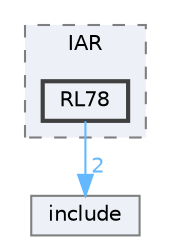 digraph "D:/Projects/Raspberrypi_pico/pico_freertos_final/freertos_pico2/pico_freertos/FreeRTOS-Kernel/portable/IAR/RL78"
{
 // LATEX_PDF_SIZE
  bgcolor="transparent";
  edge [fontname=Helvetica,fontsize=10,labelfontname=Helvetica,labelfontsize=10];
  node [fontname=Helvetica,fontsize=10,shape=box,height=0.2,width=0.4];
  compound=true
  subgraph clusterdir_851539efac741596f3f7b2413a3fb940 {
    graph [ bgcolor="#edf0f7", pencolor="grey50", label="IAR", fontname=Helvetica,fontsize=10 style="filled,dashed", URL="dir_851539efac741596f3f7b2413a3fb940.html",tooltip=""]
  dir_75a137f392903c89fb7b6e998aa631f1 [label="RL78", fillcolor="#edf0f7", color="grey25", style="filled,bold", URL="dir_75a137f392903c89fb7b6e998aa631f1.html",tooltip=""];
  }
  dir_c69ece34c3f150cb2c6f1098178b172a [label="include", fillcolor="#edf0f7", color="grey50", style="filled", URL="dir_c69ece34c3f150cb2c6f1098178b172a.html",tooltip=""];
  dir_75a137f392903c89fb7b6e998aa631f1->dir_c69ece34c3f150cb2c6f1098178b172a [headlabel="2", labeldistance=1.5 headhref="dir_000199_000125.html" href="dir_000199_000125.html" color="steelblue1" fontcolor="steelblue1"];
}
